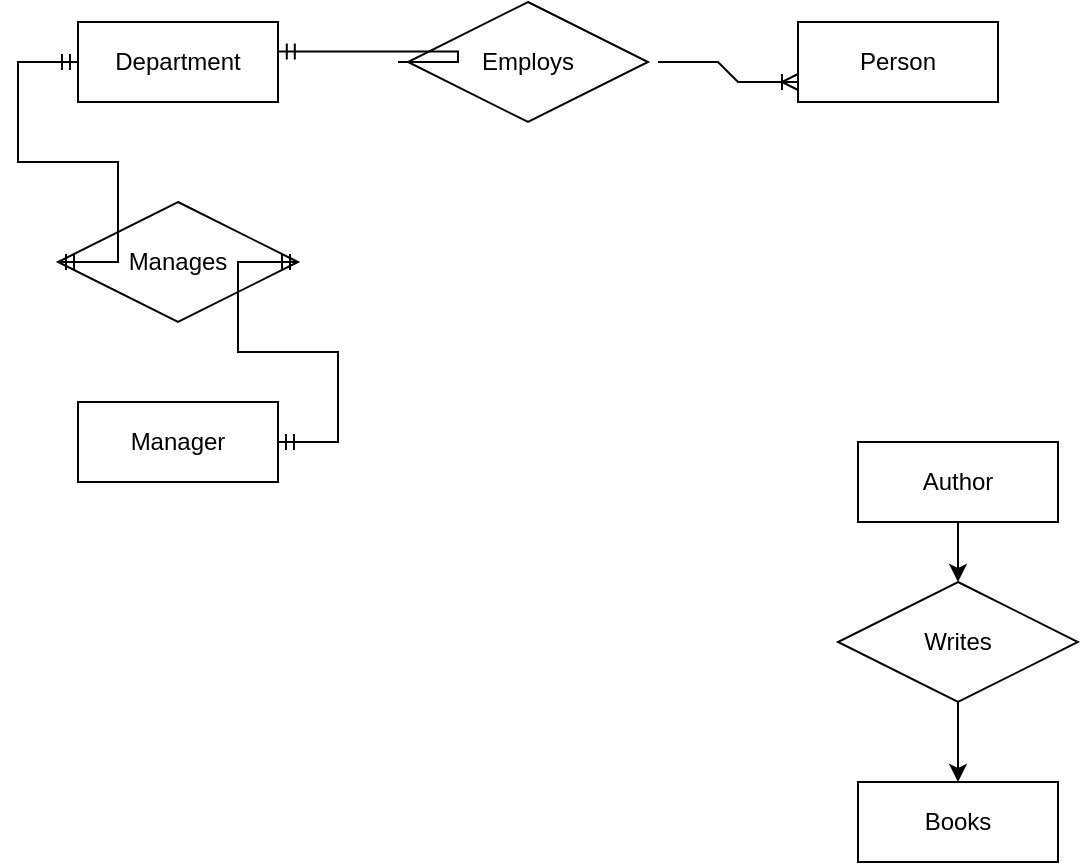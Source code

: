 <mxfile version="17.1.0" type="github">
  <diagram id="fIecfYms84Ff84-WQeop" name="Page-1">
    <mxGraphModel dx="981" dy="548" grid="1" gridSize="10" guides="1" tooltips="1" connect="1" arrows="1" fold="1" page="1" pageScale="1" pageWidth="850" pageHeight="1100" math="0" shadow="0">
      <root>
        <mxCell id="0" />
        <mxCell id="1" parent="0" />
        <mxCell id="vxwkXZ4Le4j2Dryv0urH-5" value="Department" style="whiteSpace=wrap;html=1;align=center;" vertex="1" parent="1">
          <mxGeometry x="140" y="240" width="100" height="40" as="geometry" />
        </mxCell>
        <mxCell id="vxwkXZ4Le4j2Dryv0urH-6" value="Person" style="whiteSpace=wrap;html=1;align=center;" vertex="1" parent="1">
          <mxGeometry x="500" y="240" width="100" height="40" as="geometry" />
        </mxCell>
        <mxCell id="vxwkXZ4Le4j2Dryv0urH-12" value="Manager" style="whiteSpace=wrap;html=1;align=center;" vertex="1" parent="1">
          <mxGeometry x="140" y="430" width="100" height="40" as="geometry" />
        </mxCell>
        <mxCell id="vxwkXZ4Le4j2Dryv0urH-13" value="Manages" style="shape=rhombus;perimeter=rhombusPerimeter;whiteSpace=wrap;html=1;align=center;" vertex="1" parent="1">
          <mxGeometry x="130" y="330" width="120" height="60" as="geometry" />
        </mxCell>
        <mxCell id="vxwkXZ4Le4j2Dryv0urH-20" style="edgeStyle=orthogonalEdgeStyle;rounded=0;orthogonalLoop=1;jettySize=auto;html=1;exitX=0.5;exitY=1;exitDx=0;exitDy=0;entryX=0.5;entryY=0;entryDx=0;entryDy=0;" edge="1" parent="1" source="vxwkXZ4Le4j2Dryv0urH-17" target="vxwkXZ4Le4j2Dryv0urH-19">
          <mxGeometry relative="1" as="geometry" />
        </mxCell>
        <mxCell id="vxwkXZ4Le4j2Dryv0urH-17" value="Author" style="whiteSpace=wrap;html=1;align=center;" vertex="1" parent="1">
          <mxGeometry x="530" y="450" width="100" height="40" as="geometry" />
        </mxCell>
        <mxCell id="vxwkXZ4Le4j2Dryv0urH-18" value="Books" style="whiteSpace=wrap;html=1;align=center;" vertex="1" parent="1">
          <mxGeometry x="530" y="620" width="100" height="40" as="geometry" />
        </mxCell>
        <mxCell id="vxwkXZ4Le4j2Dryv0urH-21" style="edgeStyle=orthogonalEdgeStyle;rounded=0;orthogonalLoop=1;jettySize=auto;html=1;entryX=0.5;entryY=0;entryDx=0;entryDy=0;" edge="1" parent="1" source="vxwkXZ4Le4j2Dryv0urH-19" target="vxwkXZ4Le4j2Dryv0urH-18">
          <mxGeometry relative="1" as="geometry" />
        </mxCell>
        <mxCell id="vxwkXZ4Le4j2Dryv0urH-19" value="Writes" style="shape=rhombus;perimeter=rhombusPerimeter;whiteSpace=wrap;html=1;align=center;" vertex="1" parent="1">
          <mxGeometry x="520" y="520" width="120" height="60" as="geometry" />
        </mxCell>
        <mxCell id="vxwkXZ4Le4j2Dryv0urH-25" value="Employs" style="shape=rhombus;perimeter=rhombusPerimeter;whiteSpace=wrap;html=1;align=center;" vertex="1" parent="1">
          <mxGeometry x="305" y="230" width="120" height="60" as="geometry" />
        </mxCell>
        <mxCell id="vxwkXZ4Le4j2Dryv0urH-26" value="" style="edgeStyle=entityRelationEdgeStyle;fontSize=12;html=1;endArrow=ERoneToMany;rounded=0;entryX=0;entryY=0.75;entryDx=0;entryDy=0;" edge="1" parent="1" target="vxwkXZ4Le4j2Dryv0urH-6">
          <mxGeometry width="100" height="100" relative="1" as="geometry">
            <mxPoint x="430" y="260" as="sourcePoint" />
            <mxPoint x="460" y="280" as="targetPoint" />
          </mxGeometry>
        </mxCell>
        <mxCell id="vxwkXZ4Le4j2Dryv0urH-27" value="" style="edgeStyle=entityRelationEdgeStyle;fontSize=12;html=1;endArrow=ERmandOne;rounded=0;entryX=1.004;entryY=0.369;entryDx=0;entryDy=0;entryPerimeter=0;" edge="1" parent="1" target="vxwkXZ4Le4j2Dryv0urH-5">
          <mxGeometry width="100" height="100" relative="1" as="geometry">
            <mxPoint x="300" y="260" as="sourcePoint" />
            <mxPoint x="460" y="280" as="targetPoint" />
          </mxGeometry>
        </mxCell>
        <mxCell id="vxwkXZ4Le4j2Dryv0urH-30" value="" style="edgeStyle=entityRelationEdgeStyle;fontSize=12;html=1;endArrow=ERmandOne;startArrow=ERmandOne;rounded=0;exitX=1;exitY=0.5;exitDx=0;exitDy=0;entryX=1;entryY=0.5;entryDx=0;entryDy=0;" edge="1" parent="1" source="vxwkXZ4Le4j2Dryv0urH-12" target="vxwkXZ4Le4j2Dryv0urH-13">
          <mxGeometry width="100" height="100" relative="1" as="geometry">
            <mxPoint x="360" y="380" as="sourcePoint" />
            <mxPoint x="460" y="280" as="targetPoint" />
          </mxGeometry>
        </mxCell>
        <mxCell id="vxwkXZ4Le4j2Dryv0urH-31" value="" style="edgeStyle=entityRelationEdgeStyle;fontSize=12;html=1;endArrow=ERmandOne;startArrow=ERmandOne;rounded=0;exitX=0;exitY=0.5;exitDx=0;exitDy=0;" edge="1" parent="1" source="vxwkXZ4Le4j2Dryv0urH-13">
          <mxGeometry width="100" height="100" relative="1" as="geometry">
            <mxPoint x="40" y="360" as="sourcePoint" />
            <mxPoint x="140" y="260" as="targetPoint" />
          </mxGeometry>
        </mxCell>
      </root>
    </mxGraphModel>
  </diagram>
</mxfile>
